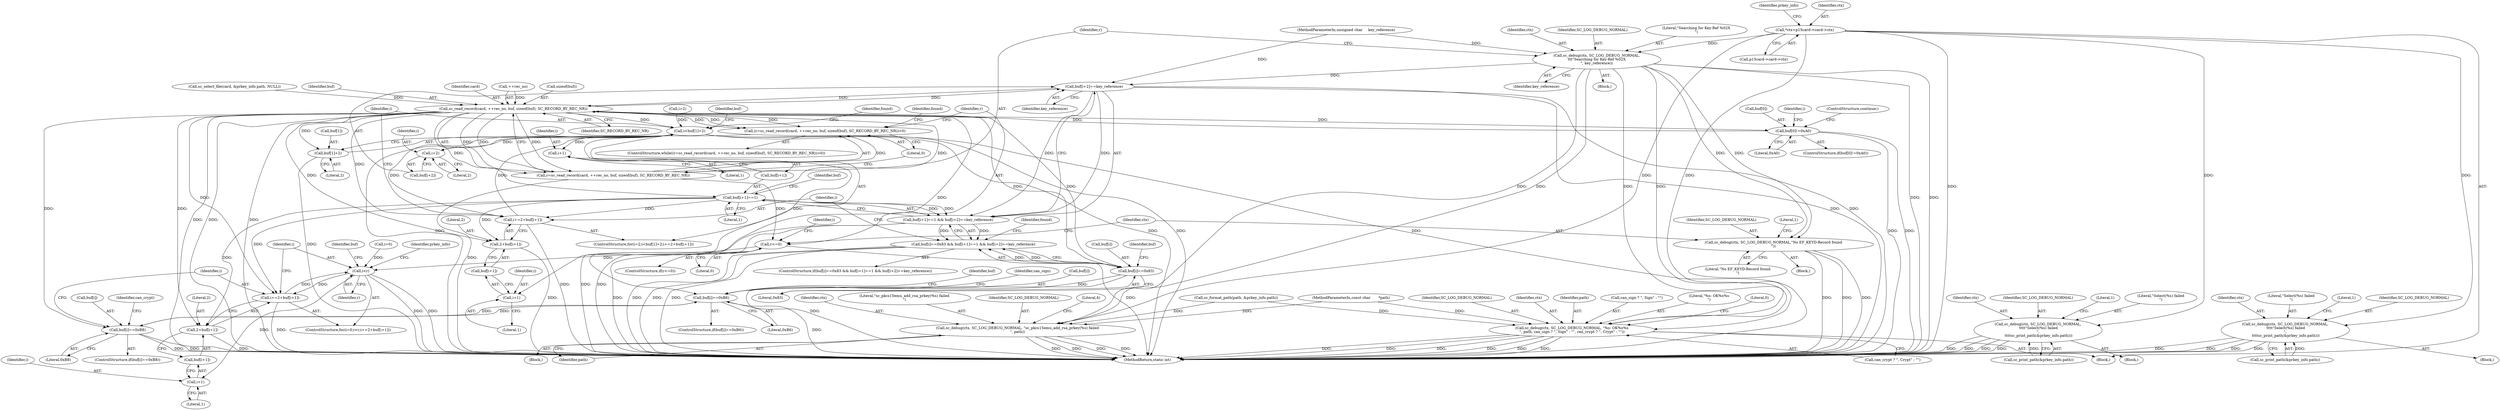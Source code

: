 digraph "0_OpenSC_8fe377e93b4b56060e5bbfb6f3142ceaeca744fa_20@pointer" {
"1000116" [label="(Call,*ctx=p15card->card->ctx)"];
"1000263" [label="(Call,sc_debug(ctx, SC_LOG_DEBUG_NORMAL,\n \t\t\t\t\"Select(%s) failed\n\",\n \t\t\t\tsc_print_path(&prkey_info.path)))"];
"1000274" [label="(Call,sc_debug(ctx, SC_LOG_DEBUG_NORMAL,\n\t\t\t\"Searching for Key-Ref %02X\n\", key_reference))"];
"1000340" [label="(Call,buf[i+2]==key_reference)"];
"1000283" [label="(Call,sc_read_record(card, ++rec_no, buf, sizeof(buf), SC_RECORD_BY_REC_NR))"];
"1000280" [label="(Call,(r=sc_read_record(card, ++rec_no, buf, sizeof(buf), SC_RECORD_BY_REC_NR))>0)"];
"1000281" [label="(Call,r=sc_read_record(card, ++rec_no, buf, sizeof(buf), SC_RECORD_BY_REC_NR))"];
"1000353" [label="(Call,r<=0)"];
"1000367" [label="(Call,i<r)"];
"1000370" [label="(Call,i+=2+buf[i+1])"];
"1000376" [label="(Call,i+1)"];
"1000298" [label="(Call,buf[0]!=0xA0)"];
"1000308" [label="(Call,i<buf[1]+2)"];
"1000315" [label="(Call,i+=2+buf[i+1])"];
"1000321" [label="(Call,i+1)"];
"1000336" [label="(Call,i+1)"];
"1000343" [label="(Call,i+2)"];
"1000310" [label="(Call,buf[1]+2)"];
"1000317" [label="(Call,2+buf[i+1])"];
"1000327" [label="(Call,buf[i]==0x83)"];
"1000326" [label="(Call,buf[i]==0x83 && buf[i+1]==1 && buf[i+2]==key_reference)"];
"1000381" [label="(Call,buf[i]==0xB6)"];
"1000389" [label="(Call,buf[i]==0xB8)"];
"1000333" [label="(Call,buf[i+1]==1)"];
"1000332" [label="(Call,buf[i+1]==1 && buf[i+2]==key_reference)"];
"1000372" [label="(Call,2+buf[i+1])"];
"1000357" [label="(Call,sc_debug(ctx, SC_LOG_DEBUG_NORMAL,\"No EF_KEYD-Record found\n\"))"];
"1000490" [label="(Call,sc_debug(ctx, SC_LOG_DEBUG_NORMAL, \"sc_pkcs15emu_add_rsa_prkey(%s) failed\n\", path))"];
"1000497" [label="(Call,sc_debug(ctx, SC_LOG_DEBUG_NORMAL, \"%s: OK%s%s\n\", path, can_sign ? \", Sign\" : \"\", can_crypt ? \", Crypt\" : \"\"))"];
"1000421" [label="(Call,sc_debug(ctx, SC_LOG_DEBUG_NORMAL,\n \t\t\t\t\"Select(%s) failed\n\",\n \t\t\t\tsc_print_path(&prkey_info.path)))"];
"1000287" [label="(Identifier,buf)"];
"1000333" [label="(Call,buf[i+1]==1)"];
"1000315" [label="(Call,i+=2+buf[i+1])"];
"1000316" [label="(Identifier,i)"];
"1000369" [label="(Identifier,r)"];
"1000499" [label="(Identifier,SC_LOG_DEBUG_NORMAL)"];
"1000387" [label="(Identifier,can_sign)"];
"1000373" [label="(Literal,2)"];
"1000345" [label="(Literal,2)"];
"1000328" [label="(Call,buf[i])"];
"1000395" [label="(Identifier,can_crypt)"];
"1000422" [label="(Identifier,ctx)"];
"1000346" [label="(Identifier,key_reference)"];
"1000108" [label="(Block,)"];
"1000497" [label="(Call,sc_debug(ctx, SC_LOG_DEBUG_NORMAL, \"%s: OK%s%s\n\", path, can_sign ? \", Sign\" : \"\", can_crypt ? \", Crypt\" : \"\"))"];
"1000354" [label="(Identifier,r)"];
"1000357" [label="(Call,sc_debug(ctx, SC_LOG_DEBUG_NORMAL,\"No EF_KEYD-Record found\n\"))"];
"1000317" [label="(Call,2+buf[i+1])"];
"1000377" [label="(Identifier,i)"];
"1000284" [label="(Identifier,card)"];
"1000219" [label="(Block,)"];
"1000334" [label="(Call,buf[i+1])"];
"1000374" [label="(Call,buf[i+1])"];
"1000131" [label="(Identifier,prkey_info)"];
"1000305" [label="(Call,i=2)"];
"1000276" [label="(Identifier,SC_LOG_DEBUG_NORMAL)"];
"1000281" [label="(Call,r=sc_read_record(card, ++rec_no, buf, sizeof(buf), SC_RECORD_BY_REC_NR))"];
"1000295" [label="(Identifier,found)"];
"1000425" [label="(Call,sc_print_path(&prkey_info.path))"];
"1000290" [label="(Identifier,SC_RECORD_BY_REC_NR)"];
"1000363" [label="(ControlStructure,for(i=0;i<r;i+=2+buf[i+1]))"];
"1000329" [label="(Identifier,buf)"];
"1000291" [label="(Literal,0)"];
"1000498" [label="(Identifier,ctx)"];
"1000385" [label="(Literal,0xB6)"];
"1000420" [label="(Block,)"];
"1000273" [label="(Literal,1)"];
"1000350" [label="(Identifier,found)"];
"1000423" [label="(Identifier,SC_LOG_DEBUG_NORMAL)"];
"1000458" [label="(Identifier,prkey_info)"];
"1000368" [label="(Identifier,i)"];
"1000371" [label="(Identifier,i)"];
"1000336" [label="(Call,i+1)"];
"1000512" [label="(MethodReturn,static int)"];
"1000501" [label="(Identifier,path)"];
"1000321" [label="(Call,i+1)"];
"1000390" [label="(Call,buf[i])"];
"1000496" [label="(Literal,4)"];
"1000367" [label="(Call,i<r)"];
"1000342" [label="(Identifier,buf)"];
"1000491" [label="(Identifier,ctx)"];
"1000493" [label="(Literal,\"sc_pkcs15emu_add_rsa_prkey(%s) failed\n\")"];
"1000323" [label="(Literal,1)"];
"1000353" [label="(Call,r<=0)"];
"1000299" [label="(Call,buf[0])"];
"1000383" [label="(Identifier,buf)"];
"1000267" [label="(Call,sc_print_path(&prkey_info.path))"];
"1000348" [label="(Identifier,found)"];
"1000358" [label="(Identifier,ctx)"];
"1000285" [label="(Call,++rec_no)"];
"1000104" [label="(MethodParameterIn,unsigned char     key_reference)"];
"1000288" [label="(Call,sizeof(buf))"];
"1000337" [label="(Identifier,i)"];
"1000494" [label="(Identifier,path)"];
"1000250" [label="(Call,sc_select_file(card, &prkey_info.path, NULL))"];
"1000326" [label="(Call,buf[i]==0x83 && buf[i+1]==1 && buf[i+2]==key_reference)"];
"1000352" [label="(ControlStructure,if(r<=0))"];
"1000382" [label="(Call,buf[i])"];
"1000341" [label="(Call,buf[i+2])"];
"1000370" [label="(Call,i+=2+buf[i+1])"];
"1000359" [label="(Identifier,SC_LOG_DEBUG_NORMAL)"];
"1000393" [label="(Literal,0xB8)"];
"1000431" [label="(Literal,1)"];
"1000376" [label="(Call,i+1)"];
"1000102" [label="(MethodParameterIn,const char       *path)"];
"1000314" [label="(Literal,2)"];
"1000502" [label="(Call,can_sign ? \", Sign\" : \"\")"];
"1000344" [label="(Identifier,i)"];
"1000339" [label="(Literal,1)"];
"1000306" [label="(Identifier,i)"];
"1000372" [label="(Call,2+buf[i+1])"];
"1000274" [label="(Call,sc_debug(ctx, SC_LOG_DEBUG_NORMAL,\n\t\t\t\"Searching for Key-Ref %02X\n\", key_reference))"];
"1000280" [label="(Call,(r=sc_read_record(card, ++rec_no, buf, sizeof(buf), SC_RECORD_BY_REC_NR))>0)"];
"1000362" [label="(Literal,1)"];
"1000325" [label="(ControlStructure,if(buf[i]==0x83 && buf[i+1]==1 && buf[i+2]==key_reference))"];
"1000506" [label="(Call,can_crypt ? \", Crypt\" : \"\")"];
"1000327" [label="(Call,buf[i]==0x83)"];
"1000298" [label="(Call,buf[0]!=0xA0)"];
"1000322" [label="(Identifier,i)"];
"1000277" [label="(Literal,\"Searching for Key-Ref %02X\n\")"];
"1000389" [label="(Call,buf[i]==0xB8)"];
"1000265" [label="(Identifier,SC_LOG_DEBUG_NORMAL)"];
"1000262" [label="(Block,)"];
"1000335" [label="(Identifier,buf)"];
"1000116" [label="(Call,*ctx=p15card->card->ctx)"];
"1000424" [label="(Literal,\"Select(%s) failed\n\")"];
"1000356" [label="(Block,)"];
"1000381" [label="(Call,buf[i]==0xB6)"];
"1000118" [label="(Call,p15card->card->ctx)"];
"1000319" [label="(Call,buf[i+1])"];
"1000343" [label="(Call,i+2)"];
"1000338" [label="(Literal,1)"];
"1000490" [label="(Call,sc_debug(ctx, SC_LOG_DEBUG_NORMAL, \"sc_pkcs15emu_add_rsa_prkey(%s) failed\n\", path))"];
"1000297" [label="(ControlStructure,if(buf[0]!=0xA0))"];
"1000391" [label="(Identifier,buf)"];
"1000279" [label="(ControlStructure,while((r=sc_read_record(card, ++rec_no, buf, sizeof(buf), SC_RECORD_BY_REC_NR))>0))"];
"1000421" [label="(Call,sc_debug(ctx, SC_LOG_DEBUG_NORMAL,\n \t\t\t\t\"Select(%s) failed\n\",\n \t\t\t\tsc_print_path(&prkey_info.path)))"];
"1000331" [label="(Literal,0x83)"];
"1000282" [label="(Identifier,r)"];
"1000309" [label="(Identifier,i)"];
"1000380" [label="(ControlStructure,if(buf[i]==0xB6))"];
"1000340" [label="(Call,buf[i+2]==key_reference)"];
"1000275" [label="(Identifier,ctx)"];
"1000117" [label="(Identifier,ctx)"];
"1000278" [label="(Identifier,key_reference)"];
"1000365" [label="(Identifier,i)"];
"1000318" [label="(Literal,2)"];
"1000489" [label="(Block,)"];
"1000302" [label="(Literal,0xA0)"];
"1000364" [label="(Call,i=0)"];
"1000360" [label="(Literal,\"No EF_KEYD-Record found\n\")"];
"1000311" [label="(Call,buf[1])"];
"1000166" [label="(Call,sc_format_path(path, &prkey_info.path))"];
"1000355" [label="(Literal,0)"];
"1000378" [label="(Literal,1)"];
"1000308" [label="(Call,i<buf[1]+2)"];
"1000388" [label="(ControlStructure,if(buf[i]==0xB8))"];
"1000264" [label="(Identifier,ctx)"];
"1000332" [label="(Call,buf[i+1]==1 && buf[i+2]==key_reference)"];
"1000310" [label="(Call,buf[1]+2)"];
"1000492" [label="(Identifier,SC_LOG_DEBUG_NORMAL)"];
"1000303" [label="(ControlStructure,continue;)"];
"1000304" [label="(ControlStructure,for(i=2;i<buf[1]+2;i+=2+buf[i+1]))"];
"1000500" [label="(Literal,\"%s: OK%s%s\n\")"];
"1000266" [label="(Literal,\"Select(%s) failed\n\")"];
"1000283" [label="(Call,sc_read_record(card, ++rec_no, buf, sizeof(buf), SC_RECORD_BY_REC_NR))"];
"1000263" [label="(Call,sc_debug(ctx, SC_LOG_DEBUG_NORMAL,\n \t\t\t\t\"Select(%s) failed\n\",\n \t\t\t\tsc_print_path(&prkey_info.path)))"];
"1000511" [label="(Literal,0)"];
"1000116" -> "1000108"  [label="AST: "];
"1000116" -> "1000118"  [label="CFG: "];
"1000117" -> "1000116"  [label="AST: "];
"1000118" -> "1000116"  [label="AST: "];
"1000131" -> "1000116"  [label="CFG: "];
"1000116" -> "1000512"  [label="DDG: "];
"1000116" -> "1000263"  [label="DDG: "];
"1000116" -> "1000274"  [label="DDG: "];
"1000116" -> "1000421"  [label="DDG: "];
"1000116" -> "1000490"  [label="DDG: "];
"1000116" -> "1000497"  [label="DDG: "];
"1000263" -> "1000262"  [label="AST: "];
"1000263" -> "1000267"  [label="CFG: "];
"1000264" -> "1000263"  [label="AST: "];
"1000265" -> "1000263"  [label="AST: "];
"1000266" -> "1000263"  [label="AST: "];
"1000267" -> "1000263"  [label="AST: "];
"1000273" -> "1000263"  [label="CFG: "];
"1000263" -> "1000512"  [label="DDG: "];
"1000263" -> "1000512"  [label="DDG: "];
"1000263" -> "1000512"  [label="DDG: "];
"1000263" -> "1000512"  [label="DDG: "];
"1000267" -> "1000263"  [label="DDG: "];
"1000274" -> "1000219"  [label="AST: "];
"1000274" -> "1000278"  [label="CFG: "];
"1000275" -> "1000274"  [label="AST: "];
"1000276" -> "1000274"  [label="AST: "];
"1000277" -> "1000274"  [label="AST: "];
"1000278" -> "1000274"  [label="AST: "];
"1000282" -> "1000274"  [label="CFG: "];
"1000274" -> "1000512"  [label="DDG: "];
"1000274" -> "1000512"  [label="DDG: "];
"1000104" -> "1000274"  [label="DDG: "];
"1000274" -> "1000340"  [label="DDG: "];
"1000274" -> "1000357"  [label="DDG: "];
"1000274" -> "1000357"  [label="DDG: "];
"1000274" -> "1000490"  [label="DDG: "];
"1000274" -> "1000490"  [label="DDG: "];
"1000274" -> "1000497"  [label="DDG: "];
"1000274" -> "1000497"  [label="DDG: "];
"1000340" -> "1000332"  [label="AST: "];
"1000340" -> "1000346"  [label="CFG: "];
"1000341" -> "1000340"  [label="AST: "];
"1000346" -> "1000340"  [label="AST: "];
"1000332" -> "1000340"  [label="CFG: "];
"1000340" -> "1000512"  [label="DDG: "];
"1000340" -> "1000512"  [label="DDG: "];
"1000340" -> "1000283"  [label="DDG: "];
"1000340" -> "1000332"  [label="DDG: "];
"1000340" -> "1000332"  [label="DDG: "];
"1000283" -> "1000340"  [label="DDG: "];
"1000104" -> "1000340"  [label="DDG: "];
"1000283" -> "1000281"  [label="AST: "];
"1000283" -> "1000290"  [label="CFG: "];
"1000284" -> "1000283"  [label="AST: "];
"1000285" -> "1000283"  [label="AST: "];
"1000287" -> "1000283"  [label="AST: "];
"1000288" -> "1000283"  [label="AST: "];
"1000290" -> "1000283"  [label="AST: "];
"1000281" -> "1000283"  [label="CFG: "];
"1000283" -> "1000512"  [label="DDG: "];
"1000283" -> "1000512"  [label="DDG: "];
"1000283" -> "1000512"  [label="DDG: "];
"1000283" -> "1000280"  [label="DDG: "];
"1000283" -> "1000280"  [label="DDG: "];
"1000283" -> "1000280"  [label="DDG: "];
"1000283" -> "1000281"  [label="DDG: "];
"1000283" -> "1000281"  [label="DDG: "];
"1000283" -> "1000281"  [label="DDG: "];
"1000250" -> "1000283"  [label="DDG: "];
"1000285" -> "1000283"  [label="DDG: "];
"1000298" -> "1000283"  [label="DDG: "];
"1000327" -> "1000283"  [label="DDG: "];
"1000333" -> "1000283"  [label="DDG: "];
"1000283" -> "1000298"  [label="DDG: "];
"1000283" -> "1000308"  [label="DDG: "];
"1000283" -> "1000310"  [label="DDG: "];
"1000283" -> "1000315"  [label="DDG: "];
"1000283" -> "1000317"  [label="DDG: "];
"1000283" -> "1000327"  [label="DDG: "];
"1000283" -> "1000333"  [label="DDG: "];
"1000283" -> "1000370"  [label="DDG: "];
"1000283" -> "1000372"  [label="DDG: "];
"1000283" -> "1000381"  [label="DDG: "];
"1000283" -> "1000389"  [label="DDG: "];
"1000280" -> "1000279"  [label="AST: "];
"1000280" -> "1000291"  [label="CFG: "];
"1000281" -> "1000280"  [label="AST: "];
"1000291" -> "1000280"  [label="AST: "];
"1000295" -> "1000280"  [label="CFG: "];
"1000354" -> "1000280"  [label="CFG: "];
"1000280" -> "1000512"  [label="DDG: "];
"1000281" -> "1000280"  [label="DDG: "];
"1000282" -> "1000281"  [label="AST: "];
"1000291" -> "1000281"  [label="CFG: "];
"1000281" -> "1000512"  [label="DDG: "];
"1000281" -> "1000353"  [label="DDG: "];
"1000353" -> "1000352"  [label="AST: "];
"1000353" -> "1000355"  [label="CFG: "];
"1000354" -> "1000353"  [label="AST: "];
"1000355" -> "1000353"  [label="AST: "];
"1000358" -> "1000353"  [label="CFG: "];
"1000365" -> "1000353"  [label="CFG: "];
"1000353" -> "1000512"  [label="DDG: "];
"1000353" -> "1000512"  [label="DDG: "];
"1000353" -> "1000367"  [label="DDG: "];
"1000367" -> "1000363"  [label="AST: "];
"1000367" -> "1000369"  [label="CFG: "];
"1000368" -> "1000367"  [label="AST: "];
"1000369" -> "1000367"  [label="AST: "];
"1000383" -> "1000367"  [label="CFG: "];
"1000458" -> "1000367"  [label="CFG: "];
"1000367" -> "1000512"  [label="DDG: "];
"1000367" -> "1000512"  [label="DDG: "];
"1000364" -> "1000367"  [label="DDG: "];
"1000370" -> "1000367"  [label="DDG: "];
"1000367" -> "1000370"  [label="DDG: "];
"1000367" -> "1000376"  [label="DDG: "];
"1000370" -> "1000363"  [label="AST: "];
"1000370" -> "1000372"  [label="CFG: "];
"1000371" -> "1000370"  [label="AST: "];
"1000372" -> "1000370"  [label="AST: "];
"1000368" -> "1000370"  [label="CFG: "];
"1000370" -> "1000512"  [label="DDG: "];
"1000333" -> "1000370"  [label="DDG: "];
"1000376" -> "1000374"  [label="AST: "];
"1000376" -> "1000378"  [label="CFG: "];
"1000377" -> "1000376"  [label="AST: "];
"1000378" -> "1000376"  [label="AST: "];
"1000374" -> "1000376"  [label="CFG: "];
"1000298" -> "1000297"  [label="AST: "];
"1000298" -> "1000302"  [label="CFG: "];
"1000299" -> "1000298"  [label="AST: "];
"1000302" -> "1000298"  [label="AST: "];
"1000303" -> "1000298"  [label="CFG: "];
"1000306" -> "1000298"  [label="CFG: "];
"1000298" -> "1000512"  [label="DDG: "];
"1000298" -> "1000512"  [label="DDG: "];
"1000308" -> "1000304"  [label="AST: "];
"1000308" -> "1000310"  [label="CFG: "];
"1000309" -> "1000308"  [label="AST: "];
"1000310" -> "1000308"  [label="AST: "];
"1000329" -> "1000308"  [label="CFG: "];
"1000350" -> "1000308"  [label="CFG: "];
"1000308" -> "1000512"  [label="DDG: "];
"1000308" -> "1000512"  [label="DDG: "];
"1000308" -> "1000512"  [label="DDG: "];
"1000315" -> "1000308"  [label="DDG: "];
"1000305" -> "1000308"  [label="DDG: "];
"1000308" -> "1000315"  [label="DDG: "];
"1000308" -> "1000321"  [label="DDG: "];
"1000308" -> "1000336"  [label="DDG: "];
"1000308" -> "1000343"  [label="DDG: "];
"1000315" -> "1000304"  [label="AST: "];
"1000315" -> "1000317"  [label="CFG: "];
"1000316" -> "1000315"  [label="AST: "];
"1000317" -> "1000315"  [label="AST: "];
"1000309" -> "1000315"  [label="CFG: "];
"1000315" -> "1000512"  [label="DDG: "];
"1000333" -> "1000315"  [label="DDG: "];
"1000321" -> "1000319"  [label="AST: "];
"1000321" -> "1000323"  [label="CFG: "];
"1000322" -> "1000321"  [label="AST: "];
"1000323" -> "1000321"  [label="AST: "];
"1000319" -> "1000321"  [label="CFG: "];
"1000336" -> "1000334"  [label="AST: "];
"1000336" -> "1000338"  [label="CFG: "];
"1000337" -> "1000336"  [label="AST: "];
"1000338" -> "1000336"  [label="AST: "];
"1000334" -> "1000336"  [label="CFG: "];
"1000343" -> "1000341"  [label="AST: "];
"1000343" -> "1000345"  [label="CFG: "];
"1000344" -> "1000343"  [label="AST: "];
"1000345" -> "1000343"  [label="AST: "];
"1000341" -> "1000343"  [label="CFG: "];
"1000310" -> "1000314"  [label="CFG: "];
"1000311" -> "1000310"  [label="AST: "];
"1000314" -> "1000310"  [label="AST: "];
"1000310" -> "1000512"  [label="DDG: "];
"1000317" -> "1000319"  [label="CFG: "];
"1000318" -> "1000317"  [label="AST: "];
"1000319" -> "1000317"  [label="AST: "];
"1000317" -> "1000512"  [label="DDG: "];
"1000333" -> "1000317"  [label="DDG: "];
"1000327" -> "1000326"  [label="AST: "];
"1000327" -> "1000331"  [label="CFG: "];
"1000328" -> "1000327"  [label="AST: "];
"1000331" -> "1000327"  [label="AST: "];
"1000335" -> "1000327"  [label="CFG: "];
"1000326" -> "1000327"  [label="CFG: "];
"1000327" -> "1000512"  [label="DDG: "];
"1000327" -> "1000326"  [label="DDG: "];
"1000327" -> "1000326"  [label="DDG: "];
"1000327" -> "1000381"  [label="DDG: "];
"1000326" -> "1000325"  [label="AST: "];
"1000326" -> "1000332"  [label="CFG: "];
"1000332" -> "1000326"  [label="AST: "];
"1000348" -> "1000326"  [label="CFG: "];
"1000316" -> "1000326"  [label="CFG: "];
"1000326" -> "1000512"  [label="DDG: "];
"1000326" -> "1000512"  [label="DDG: "];
"1000326" -> "1000512"  [label="DDG: "];
"1000332" -> "1000326"  [label="DDG: "];
"1000332" -> "1000326"  [label="DDG: "];
"1000381" -> "1000380"  [label="AST: "];
"1000381" -> "1000385"  [label="CFG: "];
"1000382" -> "1000381"  [label="AST: "];
"1000385" -> "1000381"  [label="AST: "];
"1000387" -> "1000381"  [label="CFG: "];
"1000391" -> "1000381"  [label="CFG: "];
"1000381" -> "1000512"  [label="DDG: "];
"1000389" -> "1000381"  [label="DDG: "];
"1000381" -> "1000389"  [label="DDG: "];
"1000389" -> "1000388"  [label="AST: "];
"1000389" -> "1000393"  [label="CFG: "];
"1000390" -> "1000389"  [label="AST: "];
"1000393" -> "1000389"  [label="AST: "];
"1000395" -> "1000389"  [label="CFG: "];
"1000371" -> "1000389"  [label="CFG: "];
"1000389" -> "1000512"  [label="DDG: "];
"1000389" -> "1000512"  [label="DDG: "];
"1000333" -> "1000332"  [label="AST: "];
"1000333" -> "1000339"  [label="CFG: "];
"1000334" -> "1000333"  [label="AST: "];
"1000339" -> "1000333"  [label="AST: "];
"1000342" -> "1000333"  [label="CFG: "];
"1000332" -> "1000333"  [label="CFG: "];
"1000333" -> "1000332"  [label="DDG: "];
"1000333" -> "1000332"  [label="DDG: "];
"1000333" -> "1000372"  [label="DDG: "];
"1000332" -> "1000512"  [label="DDG: "];
"1000332" -> "1000512"  [label="DDG: "];
"1000372" -> "1000374"  [label="CFG: "];
"1000373" -> "1000372"  [label="AST: "];
"1000374" -> "1000372"  [label="AST: "];
"1000372" -> "1000512"  [label="DDG: "];
"1000357" -> "1000356"  [label="AST: "];
"1000357" -> "1000360"  [label="CFG: "];
"1000358" -> "1000357"  [label="AST: "];
"1000359" -> "1000357"  [label="AST: "];
"1000360" -> "1000357"  [label="AST: "];
"1000362" -> "1000357"  [label="CFG: "];
"1000357" -> "1000512"  [label="DDG: "];
"1000357" -> "1000512"  [label="DDG: "];
"1000357" -> "1000512"  [label="DDG: "];
"1000490" -> "1000489"  [label="AST: "];
"1000490" -> "1000494"  [label="CFG: "];
"1000491" -> "1000490"  [label="AST: "];
"1000492" -> "1000490"  [label="AST: "];
"1000493" -> "1000490"  [label="AST: "];
"1000494" -> "1000490"  [label="AST: "];
"1000496" -> "1000490"  [label="CFG: "];
"1000490" -> "1000512"  [label="DDG: "];
"1000490" -> "1000512"  [label="DDG: "];
"1000490" -> "1000512"  [label="DDG: "];
"1000490" -> "1000512"  [label="DDG: "];
"1000166" -> "1000490"  [label="DDG: "];
"1000102" -> "1000490"  [label="DDG: "];
"1000497" -> "1000108"  [label="AST: "];
"1000497" -> "1000506"  [label="CFG: "];
"1000498" -> "1000497"  [label="AST: "];
"1000499" -> "1000497"  [label="AST: "];
"1000500" -> "1000497"  [label="AST: "];
"1000501" -> "1000497"  [label="AST: "];
"1000502" -> "1000497"  [label="AST: "];
"1000506" -> "1000497"  [label="AST: "];
"1000511" -> "1000497"  [label="CFG: "];
"1000497" -> "1000512"  [label="DDG: "];
"1000497" -> "1000512"  [label="DDG: "];
"1000497" -> "1000512"  [label="DDG: "];
"1000497" -> "1000512"  [label="DDG: "];
"1000497" -> "1000512"  [label="DDG: "];
"1000497" -> "1000512"  [label="DDG: "];
"1000166" -> "1000497"  [label="DDG: "];
"1000102" -> "1000497"  [label="DDG: "];
"1000421" -> "1000420"  [label="AST: "];
"1000421" -> "1000425"  [label="CFG: "];
"1000422" -> "1000421"  [label="AST: "];
"1000423" -> "1000421"  [label="AST: "];
"1000424" -> "1000421"  [label="AST: "];
"1000425" -> "1000421"  [label="AST: "];
"1000431" -> "1000421"  [label="CFG: "];
"1000421" -> "1000512"  [label="DDG: "];
"1000421" -> "1000512"  [label="DDG: "];
"1000421" -> "1000512"  [label="DDG: "];
"1000421" -> "1000512"  [label="DDG: "];
"1000425" -> "1000421"  [label="DDG: "];
}
